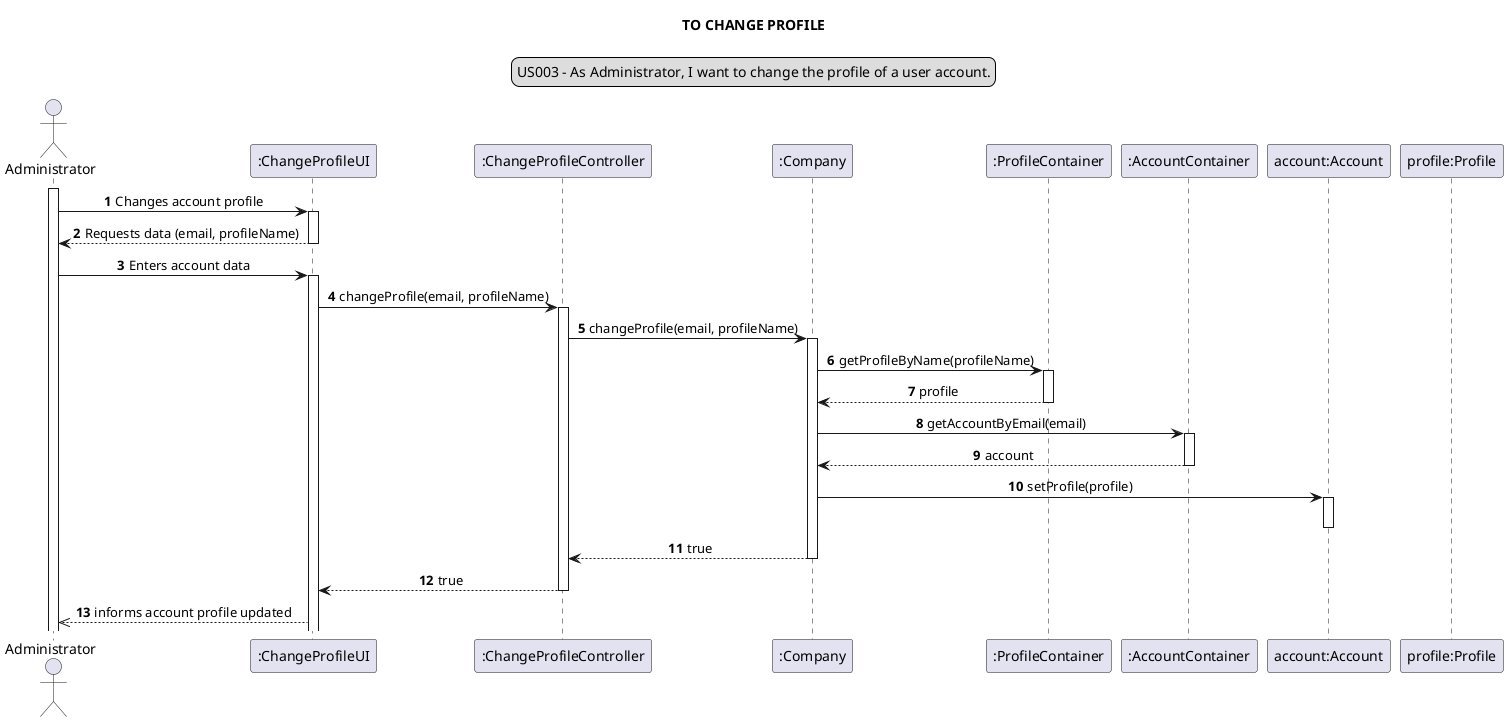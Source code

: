@startuml


actor Administrator
participant ":ChangeProfileUI" as ui
participant ":ChangeProfileController" as controller
participant ":Company" as company
participant ":ProfileContainer" as pcontainer
participant ":AccountContainer" as acontainer
participant "account:Account" as account
participant "profile:Profile" as pprofile

skinparam sequenceMessageAlign center
title TO CHANGE PROFILE
legend top
US003 - As Administrator, I want to change the profile of a user account.
end legend
autonumber
activate Administrator
Administrator -> ui:  Changes account profile
activate ui
Administrator <-- ui:  Requests data (email, profileName)
deactivate ui
Administrator -> ui:  Enters account data
activate ui
ui -> controller: changeProfile(email, profileName)
activate controller
controller -> company: changeProfile(email, profileName)
activate company
company -> pcontainer: getProfileByName(profileName)
activate pcontainer
company <-- pcontainer: profile
deactivate pcontainer
company -> acontainer: getAccountByEmail(email)
activate acontainer
company <-- acontainer: account
deactivate acontainer
company -> account: setProfile(profile)
activate account
deactivate account
controller <-- company: true
deactivate company
controller --> ui: true
deactivate controller
ui -->> Administrator: informs account profile updated


@enduml